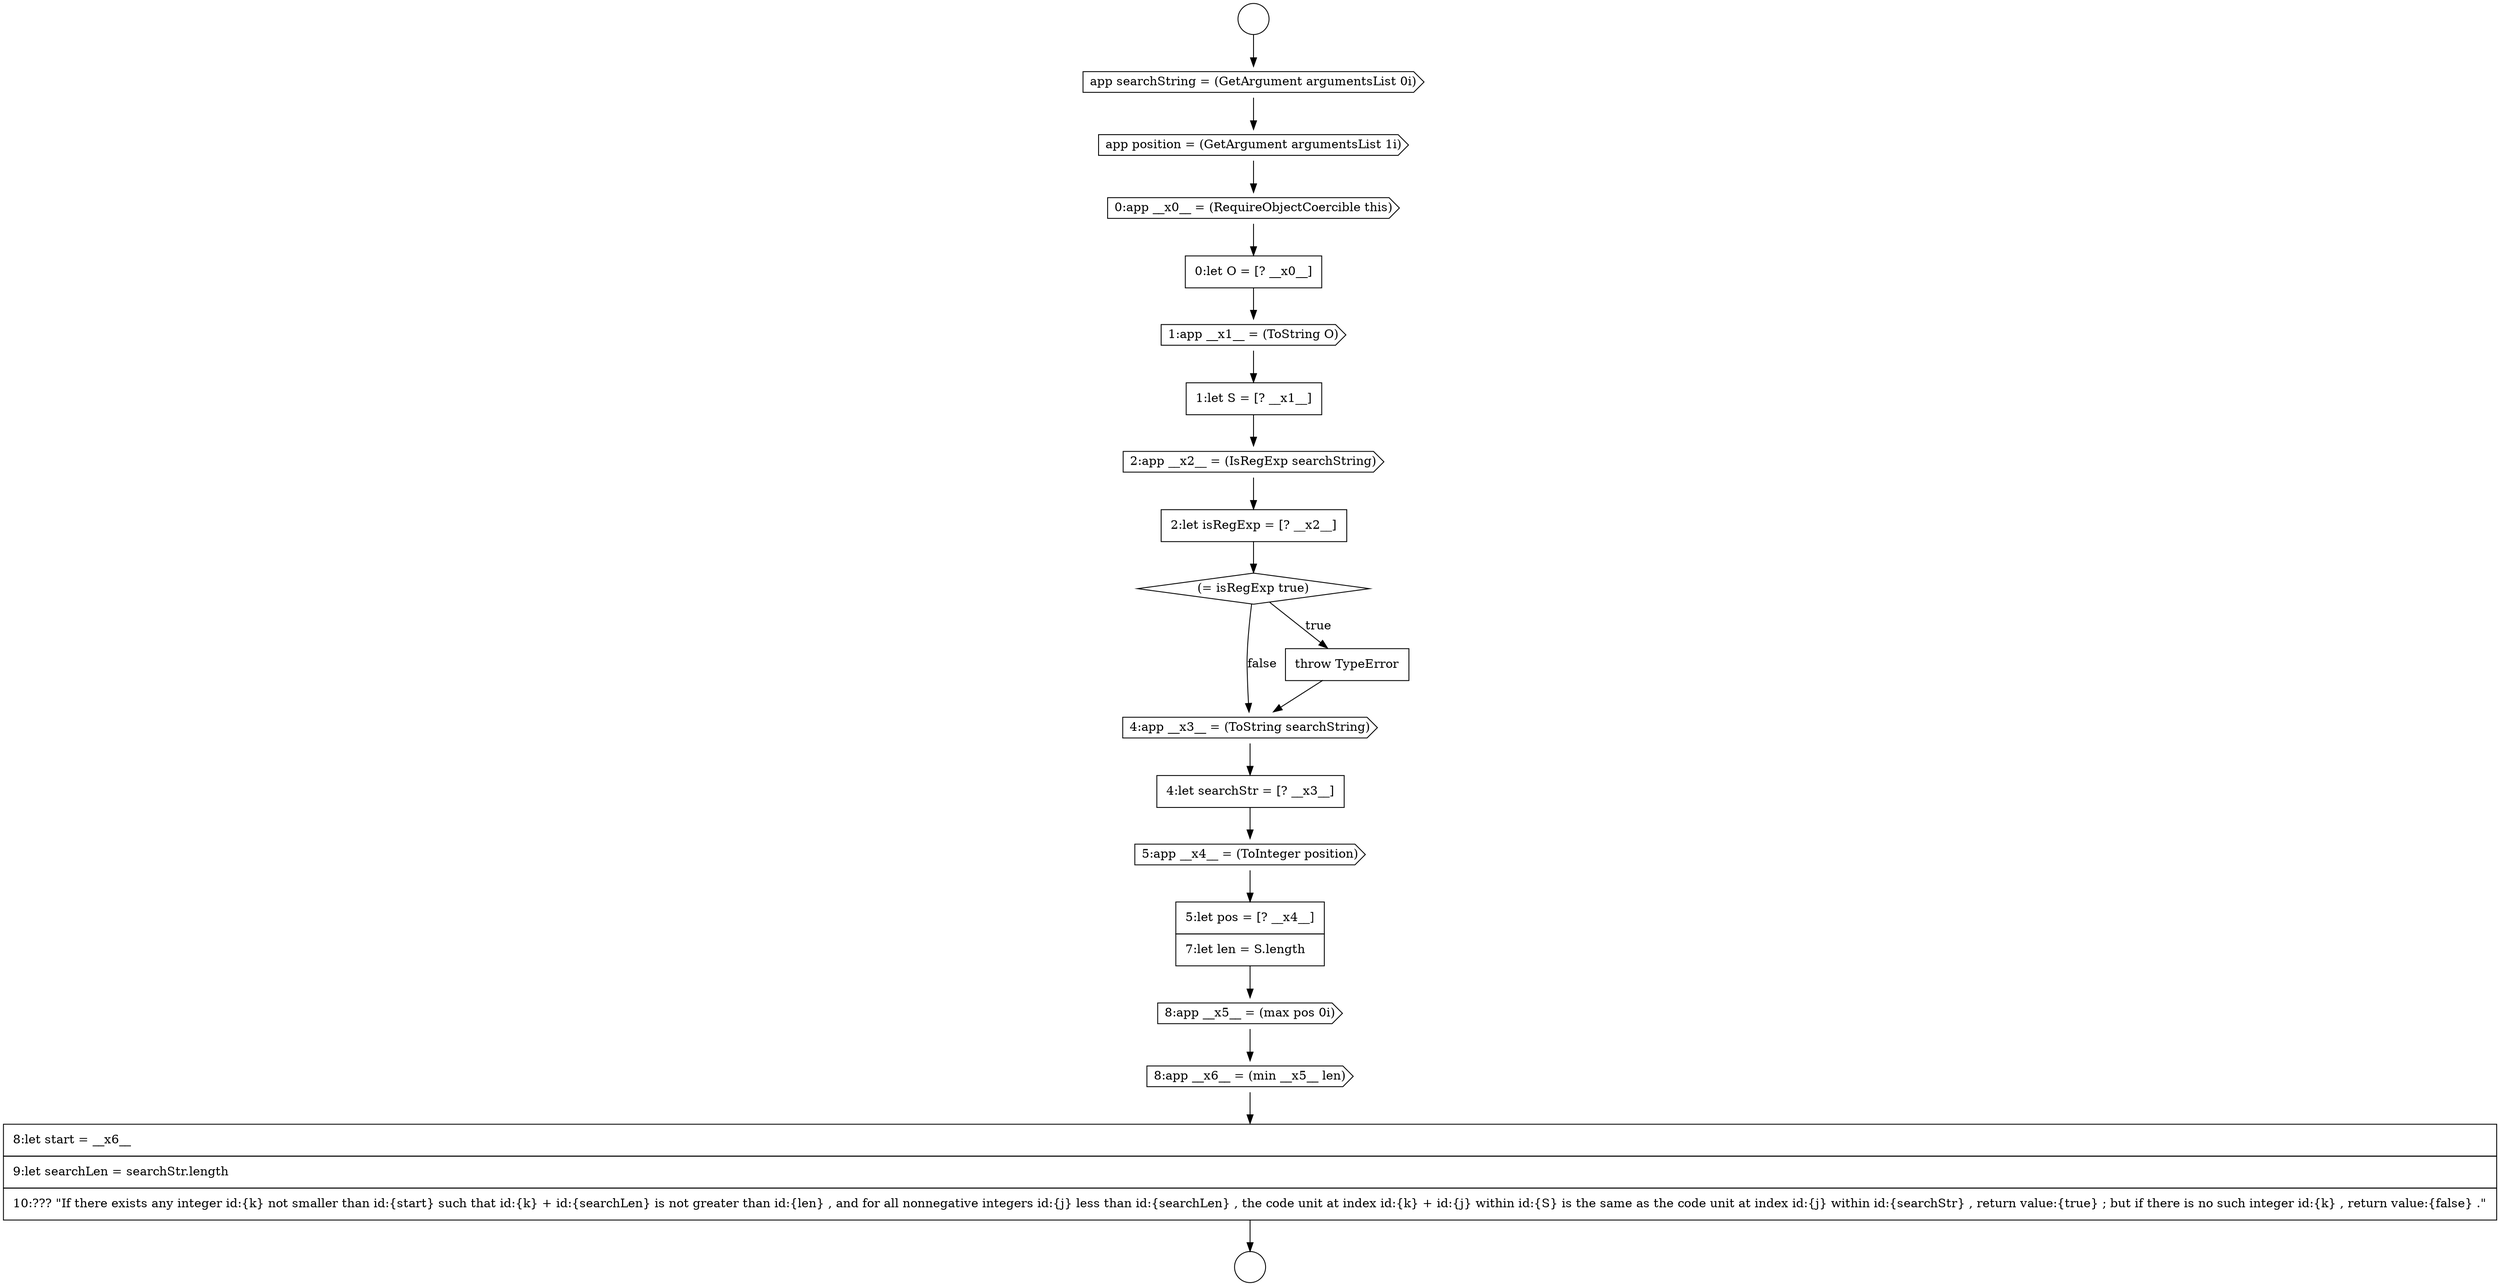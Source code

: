 digraph {
  node13007 [shape=cds, label=<<font color="black">1:app __x1__ = (ToString O)</font>> color="black" fillcolor="white" style=filled]
  node13003 [shape=cds, label=<<font color="black">app searchString = (GetArgument argumentsList 0i)</font>> color="black" fillcolor="white" style=filled]
  node13013 [shape=cds, label=<<font color="black">4:app __x3__ = (ToString searchString)</font>> color="black" fillcolor="white" style=filled]
  node13002 [shape=circle label=" " color="black" fillcolor="white" style=filled]
  node13006 [shape=none, margin=0, label=<<font color="black">
    <table border="0" cellborder="1" cellspacing="0" cellpadding="10">
      <tr><td align="left">0:let O = [? __x0__]</td></tr>
    </table>
  </font>> color="black" fillcolor="white" style=filled]
  node13009 [shape=cds, label=<<font color="black">2:app __x2__ = (IsRegExp searchString)</font>> color="black" fillcolor="white" style=filled]
  node13014 [shape=none, margin=0, label=<<font color="black">
    <table border="0" cellborder="1" cellspacing="0" cellpadding="10">
      <tr><td align="left">4:let searchStr = [? __x3__]</td></tr>
    </table>
  </font>> color="black" fillcolor="white" style=filled]
  node13001 [shape=circle label=" " color="black" fillcolor="white" style=filled]
  node13010 [shape=none, margin=0, label=<<font color="black">
    <table border="0" cellborder="1" cellspacing="0" cellpadding="10">
      <tr><td align="left">2:let isRegExp = [? __x2__]</td></tr>
    </table>
  </font>> color="black" fillcolor="white" style=filled]
  node13015 [shape=cds, label=<<font color="black">5:app __x4__ = (ToInteger position)</font>> color="black" fillcolor="white" style=filled]
  node13008 [shape=none, margin=0, label=<<font color="black">
    <table border="0" cellborder="1" cellspacing="0" cellpadding="10">
      <tr><td align="left">1:let S = [? __x1__]</td></tr>
    </table>
  </font>> color="black" fillcolor="white" style=filled]
  node13012 [shape=none, margin=0, label=<<font color="black">
    <table border="0" cellborder="1" cellspacing="0" cellpadding="10">
      <tr><td align="left">throw TypeError</td></tr>
    </table>
  </font>> color="black" fillcolor="white" style=filled]
  node13004 [shape=cds, label=<<font color="black">app position = (GetArgument argumentsList 1i)</font>> color="black" fillcolor="white" style=filled]
  node13017 [shape=cds, label=<<font color="black">8:app __x5__ = (max pos 0i)</font>> color="black" fillcolor="white" style=filled]
  node13019 [shape=none, margin=0, label=<<font color="black">
    <table border="0" cellborder="1" cellspacing="0" cellpadding="10">
      <tr><td align="left">8:let start = __x6__</td></tr>
      <tr><td align="left">9:let searchLen = searchStr.length</td></tr>
      <tr><td align="left">10:??? &quot;If there exists any integer id:{k} not smaller than id:{start} such that id:{k} + id:{searchLen} is not greater than id:{len} , and for all nonnegative integers id:{j} less than id:{searchLen} , the code unit at index id:{k} + id:{j} within id:{S} is the same as the code unit at index id:{j} within id:{searchStr} , return value:{true} ; but if there is no such integer id:{k} , return value:{false} .&quot;</td></tr>
    </table>
  </font>> color="black" fillcolor="white" style=filled]
  node13005 [shape=cds, label=<<font color="black">0:app __x0__ = (RequireObjectCoercible this)</font>> color="black" fillcolor="white" style=filled]
  node13018 [shape=cds, label=<<font color="black">8:app __x6__ = (min __x5__ len)</font>> color="black" fillcolor="white" style=filled]
  node13016 [shape=none, margin=0, label=<<font color="black">
    <table border="0" cellborder="1" cellspacing="0" cellpadding="10">
      <tr><td align="left">5:let pos = [? __x4__]</td></tr>
      <tr><td align="left">7:let len = S.length</td></tr>
    </table>
  </font>> color="black" fillcolor="white" style=filled]
  node13011 [shape=diamond, label=<<font color="black">(= isRegExp true)</font>> color="black" fillcolor="white" style=filled]
  node13016 -> node13017 [ color="black"]
  node13008 -> node13009 [ color="black"]
  node13006 -> node13007 [ color="black"]
  node13011 -> node13012 [label=<<font color="black">true</font>> color="black"]
  node13011 -> node13013 [label=<<font color="black">false</font>> color="black"]
  node13012 -> node13013 [ color="black"]
  node13019 -> node13002 [ color="black"]
  node13017 -> node13018 [ color="black"]
  node13003 -> node13004 [ color="black"]
  node13009 -> node13010 [ color="black"]
  node13014 -> node13015 [ color="black"]
  node13010 -> node13011 [ color="black"]
  node13015 -> node13016 [ color="black"]
  node13005 -> node13006 [ color="black"]
  node13018 -> node13019 [ color="black"]
  node13013 -> node13014 [ color="black"]
  node13007 -> node13008 [ color="black"]
  node13001 -> node13003 [ color="black"]
  node13004 -> node13005 [ color="black"]
}
